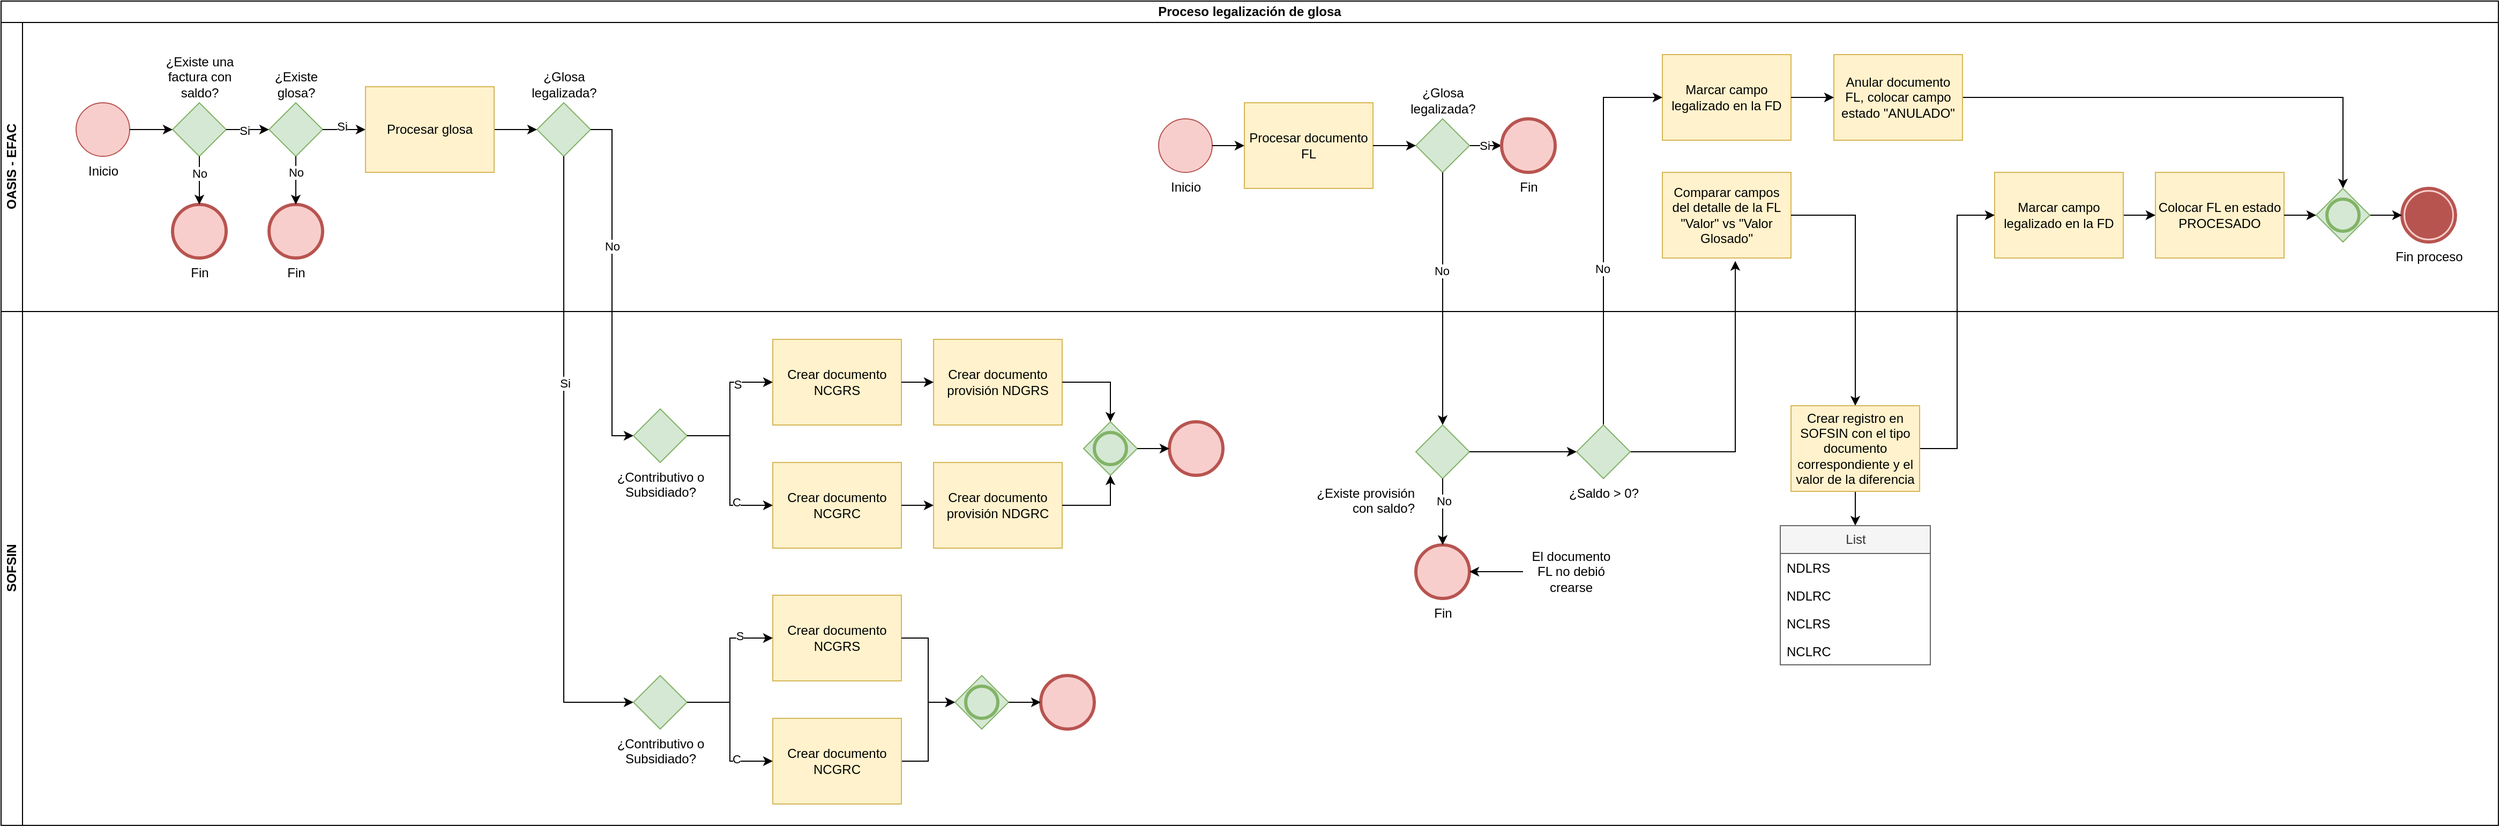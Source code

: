 <mxfile version="26.0.10">
  <diagram name="Página-1" id="QjnRR7jEjkSnEzNFnNj9">
    <mxGraphModel dx="4200" dy="564" grid="1" gridSize="10" guides="1" tooltips="1" connect="1" arrows="1" fold="1" page="1" pageScale="1" pageWidth="2910" pageHeight="1030" math="0" shadow="0">
      <root>
        <mxCell id="0" />
        <mxCell id="1" parent="0" />
        <mxCell id="Rm7F8vrEzkFGW5DVcHOp-1" value="Proceso legalización de glosa" style="swimlane;html=1;childLayout=stackLayout;resizeParent=1;resizeParentMax=0;horizontal=1;startSize=20;horizontalStack=0;whiteSpace=wrap;" vertex="1" parent="1">
          <mxGeometry x="-440" y="20" width="2330" height="770" as="geometry" />
        </mxCell>
        <mxCell id="Rm7F8vrEzkFGW5DVcHOp-3" value="OASIS - EFAC" style="swimlane;html=1;startSize=20;horizontal=0;" vertex="1" parent="Rm7F8vrEzkFGW5DVcHOp-1">
          <mxGeometry y="20" width="2330" height="270" as="geometry" />
        </mxCell>
        <mxCell id="Rm7F8vrEzkFGW5DVcHOp-33" value="¿Existe una &lt;br&gt;factura con&lt;br&gt;saldo?" style="points=[[0.25,0.25,0],[0.5,0,0],[0.75,0.25,0],[1,0.5,0],[0.75,0.75,0],[0.5,1,0],[0.25,0.75,0],[0,0.5,0]];shape=mxgraph.bpmn.gateway2;html=1;verticalLabelPosition=top;labelBackgroundColor=#ffffff;verticalAlign=bottom;align=center;perimeter=rhombusPerimeter;outlineConnect=0;outline=none;symbol=none;labelPosition=center;fillColor=#d5e8d4;strokeColor=#82b366;" vertex="1" parent="Rm7F8vrEzkFGW5DVcHOp-3">
          <mxGeometry x="160" y="75" width="50" height="50" as="geometry" />
        </mxCell>
        <mxCell id="Rm7F8vrEzkFGW5DVcHOp-35" value="Fin" style="points=[[0.145,0.145,0],[0.5,0,0],[0.855,0.145,0],[1,0.5,0],[0.855,0.855,0],[0.5,1,0],[0.145,0.855,0],[0,0.5,0]];shape=mxgraph.bpmn.event;html=1;verticalLabelPosition=bottom;labelBackgroundColor=#ffffff;verticalAlign=top;align=center;perimeter=ellipsePerimeter;outlineConnect=0;aspect=fixed;outline=end;symbol=terminate2;fillColor=#f8cecc;strokeColor=#b85450;" vertex="1" parent="Rm7F8vrEzkFGW5DVcHOp-3">
          <mxGeometry x="160" y="170" width="50" height="50" as="geometry" />
        </mxCell>
        <mxCell id="Rm7F8vrEzkFGW5DVcHOp-34" style="edgeStyle=orthogonalEdgeStyle;rounded=0;orthogonalLoop=1;jettySize=auto;html=1;" edge="1" parent="Rm7F8vrEzkFGW5DVcHOp-3" source="Rm7F8vrEzkFGW5DVcHOp-33" target="Rm7F8vrEzkFGW5DVcHOp-35">
          <mxGeometry relative="1" as="geometry">
            <mxPoint x="185" y="180" as="targetPoint" />
          </mxGeometry>
        </mxCell>
        <mxCell id="Rm7F8vrEzkFGW5DVcHOp-36" value="No" style="edgeLabel;html=1;align=center;verticalAlign=middle;resizable=0;points=[];" vertex="1" connectable="0" parent="Rm7F8vrEzkFGW5DVcHOp-34">
          <mxGeometry x="0.256" y="-1" relative="1" as="geometry">
            <mxPoint x="1" y="-13" as="offset" />
          </mxGeometry>
        </mxCell>
        <mxCell id="Rm7F8vrEzkFGW5DVcHOp-39" value="¿Existe &lt;br&gt;glosa?" style="points=[[0.25,0.25,0],[0.5,0,0],[0.75,0.25,0],[1,0.5,0],[0.75,0.75,0],[0.5,1,0],[0.25,0.75,0],[0,0.5,0]];shape=mxgraph.bpmn.gateway2;html=1;verticalLabelPosition=top;labelBackgroundColor=#ffffff;verticalAlign=bottom;align=center;perimeter=rhombusPerimeter;outlineConnect=0;outline=none;symbol=none;labelPosition=center;fillColor=#d5e8d4;strokeColor=#82b366;" vertex="1" parent="Rm7F8vrEzkFGW5DVcHOp-3">
          <mxGeometry x="250" y="75" width="50" height="50" as="geometry" />
        </mxCell>
        <mxCell id="Rm7F8vrEzkFGW5DVcHOp-38" style="edgeStyle=orthogonalEdgeStyle;rounded=0;orthogonalLoop=1;jettySize=auto;html=1;" edge="1" parent="Rm7F8vrEzkFGW5DVcHOp-3" source="Rm7F8vrEzkFGW5DVcHOp-33" target="Rm7F8vrEzkFGW5DVcHOp-39">
          <mxGeometry relative="1" as="geometry">
            <mxPoint x="260" y="100" as="targetPoint" />
          </mxGeometry>
        </mxCell>
        <mxCell id="Rm7F8vrEzkFGW5DVcHOp-50" value="Si" style="edgeLabel;html=1;align=center;verticalAlign=middle;resizable=0;points=[];" vertex="1" connectable="0" parent="Rm7F8vrEzkFGW5DVcHOp-38">
          <mxGeometry x="-0.15" y="-1" relative="1" as="geometry">
            <mxPoint as="offset" />
          </mxGeometry>
        </mxCell>
        <mxCell id="Rm7F8vrEzkFGW5DVcHOp-41" value="Fin" style="points=[[0.145,0.145,0],[0.5,0,0],[0.855,0.145,0],[1,0.5,0],[0.855,0.855,0],[0.5,1,0],[0.145,0.855,0],[0,0.5,0]];shape=mxgraph.bpmn.event;html=1;verticalLabelPosition=bottom;labelBackgroundColor=#ffffff;verticalAlign=top;align=center;perimeter=ellipsePerimeter;outlineConnect=0;aspect=fixed;outline=end;symbol=terminate2;fillColor=#f8cecc;strokeColor=#b85450;" vertex="1" parent="Rm7F8vrEzkFGW5DVcHOp-3">
          <mxGeometry x="250" y="170" width="50" height="50" as="geometry" />
        </mxCell>
        <mxCell id="Rm7F8vrEzkFGW5DVcHOp-40" style="edgeStyle=orthogonalEdgeStyle;rounded=0;orthogonalLoop=1;jettySize=auto;html=1;" edge="1" parent="Rm7F8vrEzkFGW5DVcHOp-3" source="Rm7F8vrEzkFGW5DVcHOp-39" target="Rm7F8vrEzkFGW5DVcHOp-41">
          <mxGeometry relative="1" as="geometry">
            <mxPoint x="275" y="190" as="targetPoint" />
          </mxGeometry>
        </mxCell>
        <mxCell id="Rm7F8vrEzkFGW5DVcHOp-43" value="No" style="edgeLabel;html=1;align=center;verticalAlign=middle;resizable=0;points=[];" vertex="1" connectable="0" parent="Rm7F8vrEzkFGW5DVcHOp-40">
          <mxGeometry x="-0.33" relative="1" as="geometry">
            <mxPoint as="offset" />
          </mxGeometry>
        </mxCell>
        <mxCell id="Rm7F8vrEzkFGW5DVcHOp-45" value="¿Glosa &lt;br&gt;legalizada?" style="points=[[0.25,0.25,0],[0.5,0,0],[0.75,0.25,0],[1,0.5,0],[0.75,0.75,0],[0.5,1,0],[0.25,0.75,0],[0,0.5,0]];shape=mxgraph.bpmn.gateway2;html=1;verticalLabelPosition=top;labelBackgroundColor=#ffffff;verticalAlign=bottom;align=center;perimeter=rhombusPerimeter;outlineConnect=0;outline=none;symbol=none;labelPosition=center;fillColor=#d5e8d4;strokeColor=#82b366;" vertex="1" parent="Rm7F8vrEzkFGW5DVcHOp-3">
          <mxGeometry x="500" y="75" width="50" height="50" as="geometry" />
        </mxCell>
        <mxCell id="Rm7F8vrEzkFGW5DVcHOp-44" style="edgeStyle=orthogonalEdgeStyle;rounded=0;orthogonalLoop=1;jettySize=auto;html=1;entryX=0;entryY=0.5;entryDx=0;entryDy=0;entryPerimeter=0;" edge="1" parent="Rm7F8vrEzkFGW5DVcHOp-3" source="Rm7F8vrEzkFGW5DVcHOp-39" target="Rm7F8vrEzkFGW5DVcHOp-55">
          <mxGeometry relative="1" as="geometry">
            <mxPoint x="360" y="100" as="targetPoint" />
          </mxGeometry>
        </mxCell>
        <mxCell id="Rm7F8vrEzkFGW5DVcHOp-51" value="Si" style="edgeLabel;html=1;align=center;verticalAlign=middle;resizable=0;points=[];" vertex="1" connectable="0" parent="Rm7F8vrEzkFGW5DVcHOp-44">
          <mxGeometry x="-0.1" y="3" relative="1" as="geometry">
            <mxPoint as="offset" />
          </mxGeometry>
        </mxCell>
        <mxCell id="Rm7F8vrEzkFGW5DVcHOp-56" style="edgeStyle=orthogonalEdgeStyle;rounded=0;orthogonalLoop=1;jettySize=auto;html=1;" edge="1" parent="Rm7F8vrEzkFGW5DVcHOp-3" source="Rm7F8vrEzkFGW5DVcHOp-55" target="Rm7F8vrEzkFGW5DVcHOp-45">
          <mxGeometry relative="1" as="geometry" />
        </mxCell>
        <mxCell id="Rm7F8vrEzkFGW5DVcHOp-55" value="Procesar glosa" style="points=[[0.25,0,0],[0.5,0,0],[0.75,0,0],[1,0.25,0],[1,0.5,0],[1,0.75,0],[0.75,1,0],[0.5,1,0],[0.25,1,0],[0,0.75,0],[0,0.5,0],[0,0.25,0]];shape=mxgraph.bpmn.task2;whiteSpace=wrap;rectStyle=rounded;size=10;html=1;container=1;expand=0;collapsible=0;taskMarker=script;fillColor=#fff2cc;strokeColor=#d6b656;" vertex="1" parent="Rm7F8vrEzkFGW5DVcHOp-3">
          <mxGeometry x="340" y="60" width="120" height="80" as="geometry" />
        </mxCell>
        <mxCell id="Rm7F8vrEzkFGW5DVcHOp-68" value="Marcar campo legalizado en la FD" style="points=[[0.25,0,0],[0.5,0,0],[0.75,0,0],[1,0.25,0],[1,0.5,0],[1,0.75,0],[0.75,1,0],[0.5,1,0],[0.25,1,0],[0,0.75,0],[0,0.5,0],[0,0.25,0]];shape=mxgraph.bpmn.task2;whiteSpace=wrap;rectStyle=rounded;size=10;html=1;container=1;expand=0;collapsible=0;taskMarker=script;fillColor=#fff2cc;strokeColor=#d6b656;" vertex="1" parent="Rm7F8vrEzkFGW5DVcHOp-3">
          <mxGeometry x="1550" y="30" width="120" height="80" as="geometry" />
        </mxCell>
        <mxCell id="Rm7F8vrEzkFGW5DVcHOp-131" style="edgeStyle=orthogonalEdgeStyle;rounded=0;orthogonalLoop=1;jettySize=auto;html=1;" edge="1" parent="Rm7F8vrEzkFGW5DVcHOp-3" source="Rm7F8vrEzkFGW5DVcHOp-70" target="Rm7F8vrEzkFGW5DVcHOp-129">
          <mxGeometry relative="1" as="geometry" />
        </mxCell>
        <mxCell id="Rm7F8vrEzkFGW5DVcHOp-70" value="Anular documento FL, colocar campo estado &quot;ANULADO&quot;" style="points=[[0.25,0,0],[0.5,0,0],[0.75,0,0],[1,0.25,0],[1,0.5,0],[1,0.75,0],[0.75,1,0],[0.5,1,0],[0.25,1,0],[0,0.75,0],[0,0.5,0],[0,0.25,0]];shape=mxgraph.bpmn.task2;whiteSpace=wrap;rectStyle=rounded;size=10;html=1;container=1;expand=0;collapsible=0;taskMarker=script;fillColor=#fff2cc;strokeColor=#d6b656;" vertex="1" parent="Rm7F8vrEzkFGW5DVcHOp-3">
          <mxGeometry x="1710" y="30" width="120" height="80" as="geometry" />
        </mxCell>
        <mxCell id="Rm7F8vrEzkFGW5DVcHOp-69" style="edgeStyle=orthogonalEdgeStyle;rounded=0;orthogonalLoop=1;jettySize=auto;html=1;" edge="1" parent="Rm7F8vrEzkFGW5DVcHOp-3" source="Rm7F8vrEzkFGW5DVcHOp-68" target="Rm7F8vrEzkFGW5DVcHOp-70">
          <mxGeometry relative="1" as="geometry">
            <mxPoint x="1990" y="60" as="targetPoint" />
          </mxGeometry>
        </mxCell>
        <mxCell id="Rm7F8vrEzkFGW5DVcHOp-72" value="Comparar campos del detalle de la FL &quot;Valor&quot; vs &quot;Valor Glosado&quot;" style="points=[[0.25,0,0],[0.5,0,0],[0.75,0,0],[1,0.25,0],[1,0.5,0],[1,0.75,0],[0.75,1,0],[0.5,1,0],[0.25,1,0],[0,0.75,0],[0,0.5,0],[0,0.25,0]];shape=mxgraph.bpmn.task2;whiteSpace=wrap;rectStyle=rounded;size=10;html=1;container=1;expand=0;collapsible=0;taskMarker=script;fillColor=#fff2cc;strokeColor=#d6b656;" vertex="1" parent="Rm7F8vrEzkFGW5DVcHOp-3">
          <mxGeometry x="1550" y="140" width="120" height="80" as="geometry" />
        </mxCell>
        <mxCell id="Rm7F8vrEzkFGW5DVcHOp-113" value="Colocar FL en estado PROCESADO" style="points=[[0.25,0,0],[0.5,0,0],[0.75,0,0],[1,0.25,0],[1,0.5,0],[1,0.75,0],[0.75,1,0],[0.5,1,0],[0.25,1,0],[0,0.75,0],[0,0.5,0],[0,0.25,0]];shape=mxgraph.bpmn.task2;whiteSpace=wrap;rectStyle=rounded;size=10;html=1;container=1;expand=0;collapsible=0;taskMarker=script;fillColor=#fff2cc;strokeColor=#d6b656;" vertex="1" parent="Rm7F8vrEzkFGW5DVcHOp-3">
          <mxGeometry x="2010" y="140" width="120" height="80" as="geometry" />
        </mxCell>
        <mxCell id="Rm7F8vrEzkFGW5DVcHOp-125" style="edgeStyle=orthogonalEdgeStyle;rounded=0;orthogonalLoop=1;jettySize=auto;html=1;" edge="1" parent="Rm7F8vrEzkFGW5DVcHOp-3" source="Rm7F8vrEzkFGW5DVcHOp-132" target="Rm7F8vrEzkFGW5DVcHOp-113">
          <mxGeometry relative="1" as="geometry" />
        </mxCell>
        <mxCell id="Rm7F8vrEzkFGW5DVcHOp-128" value="Fin proceso" style="points=[[0.145,0.145,0],[0.5,0,0],[0.855,0.145,0],[1,0.5,0],[0.855,0.855,0],[0.5,1,0],[0.145,0.855,0],[0,0.5,0]];shape=mxgraph.bpmn.event;html=1;verticalLabelPosition=bottom;labelBackgroundColor=#ffffff;verticalAlign=top;align=center;perimeter=ellipsePerimeter;outlineConnect=0;aspect=fixed;outline=end;symbol=terminate;fillColor=#f8cecc;strokeColor=#b85450;" vertex="1" parent="Rm7F8vrEzkFGW5DVcHOp-3">
          <mxGeometry x="2240" y="155" width="50" height="50" as="geometry" />
        </mxCell>
        <mxCell id="Rm7F8vrEzkFGW5DVcHOp-127" style="edgeStyle=orthogonalEdgeStyle;rounded=0;orthogonalLoop=1;jettySize=auto;html=1;" edge="1" parent="Rm7F8vrEzkFGW5DVcHOp-3" source="Rm7F8vrEzkFGW5DVcHOp-129" target="Rm7F8vrEzkFGW5DVcHOp-128">
          <mxGeometry relative="1" as="geometry">
            <mxPoint x="2510" y="180" as="targetPoint" />
          </mxGeometry>
        </mxCell>
        <mxCell id="Rm7F8vrEzkFGW5DVcHOp-129" value="" style="points=[[0.25,0.25,0],[0.5,0,0],[0.75,0.25,0],[1,0.5,0],[0.75,0.75,0],[0.5,1,0],[0.25,0.75,0],[0,0.5,0]];shape=mxgraph.bpmn.gateway2;html=1;verticalLabelPosition=bottom;labelBackgroundColor=#ffffff;verticalAlign=top;align=center;perimeter=rhombusPerimeter;outlineConnect=0;outline=end;symbol=general;fillColor=#d5e8d4;strokeColor=#82b366;" vertex="1" parent="Rm7F8vrEzkFGW5DVcHOp-3">
          <mxGeometry x="2160" y="155" width="50" height="50" as="geometry" />
        </mxCell>
        <mxCell id="Rm7F8vrEzkFGW5DVcHOp-130" value="" style="edgeStyle=orthogonalEdgeStyle;rounded=0;orthogonalLoop=1;jettySize=auto;html=1;" edge="1" parent="Rm7F8vrEzkFGW5DVcHOp-3" source="Rm7F8vrEzkFGW5DVcHOp-113" target="Rm7F8vrEzkFGW5DVcHOp-129">
          <mxGeometry relative="1" as="geometry">
            <mxPoint x="2560" y="370" as="targetPoint" />
            <mxPoint x="2470" y="370" as="sourcePoint" />
          </mxGeometry>
        </mxCell>
        <mxCell id="Rm7F8vrEzkFGW5DVcHOp-132" value="Marcar campo legalizado en la FD" style="points=[[0.25,0,0],[0.5,0,0],[0.75,0,0],[1,0.25,0],[1,0.5,0],[1,0.75,0],[0.75,1,0],[0.5,1,0],[0.25,1,0],[0,0.75,0],[0,0.5,0],[0,0.25,0]];shape=mxgraph.bpmn.task2;whiteSpace=wrap;rectStyle=rounded;size=10;html=1;container=1;expand=0;collapsible=0;taskMarker=script;fillColor=#fff2cc;strokeColor=#d6b656;" vertex="1" parent="Rm7F8vrEzkFGW5DVcHOp-3">
          <mxGeometry x="1860" y="140" width="120" height="80" as="geometry" />
        </mxCell>
        <mxCell id="Rm7F8vrEzkFGW5DVcHOp-135" value="Inicio" style="points=[[0.145,0.145,0],[0.5,0,0],[0.855,0.145,0],[1,0.5,0],[0.855,0.855,0],[0.5,1,0],[0.145,0.855,0],[0,0.5,0]];shape=mxgraph.bpmn.event;html=1;verticalLabelPosition=bottom;labelBackgroundColor=#ffffff;verticalAlign=top;align=center;perimeter=ellipsePerimeter;outlineConnect=0;aspect=fixed;outline=standard;symbol=general;fillColor=#f8cecc;strokeColor=#b85450;" vertex="1" parent="Rm7F8vrEzkFGW5DVcHOp-3">
          <mxGeometry x="1080" y="90" width="50" height="50" as="geometry" />
        </mxCell>
        <mxCell id="Rm7F8vrEzkFGW5DVcHOp-136" value="Procesar documento FL" style="points=[[0.25,0,0],[0.5,0,0],[0.75,0,0],[1,0.25,0],[1,0.5,0],[1,0.75,0],[0.75,1,0],[0.5,1,0],[0.25,1,0],[0,0.75,0],[0,0.5,0],[0,0.25,0]];shape=mxgraph.bpmn.task2;whiteSpace=wrap;rectStyle=rounded;size=10;html=1;container=1;expand=0;collapsible=0;taskMarker=abstract;fillColor=#fff2cc;strokeColor=#d6b656;" vertex="1" parent="Rm7F8vrEzkFGW5DVcHOp-3">
          <mxGeometry x="1160" y="75" width="120" height="80" as="geometry" />
        </mxCell>
        <mxCell id="Rm7F8vrEzkFGW5DVcHOp-137" style="edgeStyle=orthogonalEdgeStyle;rounded=0;orthogonalLoop=1;jettySize=auto;html=1;entryX=0;entryY=0.5;entryDx=0;entryDy=0;entryPerimeter=0;" edge="1" parent="Rm7F8vrEzkFGW5DVcHOp-3" source="Rm7F8vrEzkFGW5DVcHOp-135" target="Rm7F8vrEzkFGW5DVcHOp-136">
          <mxGeometry relative="1" as="geometry" />
        </mxCell>
        <mxCell id="Rm7F8vrEzkFGW5DVcHOp-152" style="edgeStyle=orthogonalEdgeStyle;rounded=0;orthogonalLoop=1;jettySize=auto;html=1;entryX=0;entryY=0.5;entryDx=0;entryDy=0;entryPerimeter=0;" edge="1" parent="Rm7F8vrEzkFGW5DVcHOp-3" source="Rm7F8vrEzkFGW5DVcHOp-147" target="Rm7F8vrEzkFGW5DVcHOp-153">
          <mxGeometry relative="1" as="geometry">
            <mxPoint x="1420" y="115" as="targetPoint" />
          </mxGeometry>
        </mxCell>
        <mxCell id="Rm7F8vrEzkFGW5DVcHOp-154" value="Si" style="edgeLabel;html=1;align=center;verticalAlign=middle;resizable=0;points=[];" vertex="1" connectable="0" parent="Rm7F8vrEzkFGW5DVcHOp-152">
          <mxGeometry x="0.342" relative="1" as="geometry">
            <mxPoint as="offset" />
          </mxGeometry>
        </mxCell>
        <mxCell id="Rm7F8vrEzkFGW5DVcHOp-147" value="¿Glosa &lt;br&gt;legalizada?" style="points=[[0.25,0.25,0],[0.5,0,0],[0.75,0.25,0],[1,0.5,0],[0.75,0.75,0],[0.5,1,0],[0.25,0.75,0],[0,0.5,0]];shape=mxgraph.bpmn.gateway2;html=1;verticalLabelPosition=top;labelBackgroundColor=#ffffff;verticalAlign=bottom;align=center;perimeter=rhombusPerimeter;outlineConnect=0;outline=none;symbol=none;labelPosition=center;fillColor=#d5e8d4;strokeColor=#82b366;" vertex="1" parent="Rm7F8vrEzkFGW5DVcHOp-3">
          <mxGeometry x="1320" y="90" width="50" height="50" as="geometry" />
        </mxCell>
        <mxCell id="Rm7F8vrEzkFGW5DVcHOp-149" style="edgeStyle=orthogonalEdgeStyle;rounded=0;orthogonalLoop=1;jettySize=auto;html=1;entryX=0;entryY=0.5;entryDx=0;entryDy=0;entryPerimeter=0;" edge="1" parent="Rm7F8vrEzkFGW5DVcHOp-3" source="Rm7F8vrEzkFGW5DVcHOp-136" target="Rm7F8vrEzkFGW5DVcHOp-147">
          <mxGeometry relative="1" as="geometry" />
        </mxCell>
        <mxCell id="Rm7F8vrEzkFGW5DVcHOp-153" value="Fin" style="points=[[0.145,0.145,0],[0.5,0,0],[0.855,0.145,0],[1,0.5,0],[0.855,0.855,0],[0.5,1,0],[0.145,0.855,0],[0,0.5,0]];shape=mxgraph.bpmn.event;html=1;verticalLabelPosition=bottom;labelBackgroundColor=#ffffff;verticalAlign=top;align=center;perimeter=ellipsePerimeter;outlineConnect=0;aspect=fixed;outline=end;symbol=terminate2;fillColor=#f8cecc;strokeColor=#b85450;" vertex="1" parent="Rm7F8vrEzkFGW5DVcHOp-3">
          <mxGeometry x="1400" y="90" width="50" height="50" as="geometry" />
        </mxCell>
        <mxCell id="Rm7F8vrEzkFGW5DVcHOp-5" value="Inicio" style="points=[[0.145,0.145,0],[0.5,0,0],[0.855,0.145,0],[1,0.5,0],[0.855,0.855,0],[0.5,1,0],[0.145,0.855,0],[0,0.5,0]];shape=mxgraph.bpmn.event;html=1;verticalLabelPosition=bottom;labelBackgroundColor=#ffffff;verticalAlign=top;align=center;perimeter=ellipsePerimeter;outlineConnect=0;aspect=fixed;outline=standard;symbol=general;fillColor=#f8cecc;strokeColor=#b85450;" vertex="1" parent="Rm7F8vrEzkFGW5DVcHOp-3">
          <mxGeometry x="70" y="75" width="50" height="50" as="geometry" />
        </mxCell>
        <mxCell id="Rm7F8vrEzkFGW5DVcHOp-157" style="edgeStyle=orthogonalEdgeStyle;rounded=0;orthogonalLoop=1;jettySize=auto;html=1;entryX=0;entryY=0.5;entryDx=0;entryDy=0;entryPerimeter=0;" edge="1" parent="Rm7F8vrEzkFGW5DVcHOp-3" source="Rm7F8vrEzkFGW5DVcHOp-5" target="Rm7F8vrEzkFGW5DVcHOp-33">
          <mxGeometry relative="1" as="geometry" />
        </mxCell>
        <mxCell id="Rm7F8vrEzkFGW5DVcHOp-57" style="edgeStyle=orthogonalEdgeStyle;rounded=0;orthogonalLoop=1;jettySize=auto;html=1;entryX=0;entryY=0.5;entryDx=0;entryDy=0;entryPerimeter=0;" edge="1" parent="Rm7F8vrEzkFGW5DVcHOp-1" source="Rm7F8vrEzkFGW5DVcHOp-45" target="Rm7F8vrEzkFGW5DVcHOp-91">
          <mxGeometry relative="1" as="geometry">
            <mxPoint x="1140" y="270" as="targetPoint" />
          </mxGeometry>
        </mxCell>
        <mxCell id="Rm7F8vrEzkFGW5DVcHOp-74" value="No" style="edgeLabel;html=1;align=center;verticalAlign=middle;resizable=0;points=[];" vertex="1" connectable="0" parent="Rm7F8vrEzkFGW5DVcHOp-57">
          <mxGeometry x="-0.212" relative="1" as="geometry">
            <mxPoint as="offset" />
          </mxGeometry>
        </mxCell>
        <mxCell id="Rm7F8vrEzkFGW5DVcHOp-66" style="edgeStyle=orthogonalEdgeStyle;rounded=0;orthogonalLoop=1;jettySize=auto;html=1;entryX=0;entryY=0.5;entryDx=0;entryDy=0;entryPerimeter=0;exitX=0.5;exitY=0;exitDx=0;exitDy=0;exitPerimeter=0;" edge="1" parent="Rm7F8vrEzkFGW5DVcHOp-1" source="Rm7F8vrEzkFGW5DVcHOp-156" target="Rm7F8vrEzkFGW5DVcHOp-68">
          <mxGeometry relative="1" as="geometry">
            <mxPoint x="1400" y="700" as="targetPoint" />
            <mxPoint x="2160" y="240" as="sourcePoint" />
            <Array as="points">
              <mxPoint x="1495" y="90" />
            </Array>
          </mxGeometry>
        </mxCell>
        <mxCell id="Rm7F8vrEzkFGW5DVcHOp-67" value="No" style="edgeLabel;html=1;align=center;verticalAlign=middle;resizable=0;points=[];" vertex="1" connectable="0" parent="Rm7F8vrEzkFGW5DVcHOp-66">
          <mxGeometry x="-0.189" y="1" relative="1" as="geometry">
            <mxPoint as="offset" />
          </mxGeometry>
        </mxCell>
        <mxCell id="Rm7F8vrEzkFGW5DVcHOp-78" style="edgeStyle=orthogonalEdgeStyle;rounded=0;orthogonalLoop=1;jettySize=auto;html=1;entryX=0;entryY=0.5;entryDx=0;entryDy=0;entryPerimeter=0;exitX=0.5;exitY=1;exitDx=0;exitDy=0;exitPerimeter=0;" edge="1" parent="Rm7F8vrEzkFGW5DVcHOp-1" source="Rm7F8vrEzkFGW5DVcHOp-45" target="Rm7F8vrEzkFGW5DVcHOp-77">
          <mxGeometry relative="1" as="geometry" />
        </mxCell>
        <mxCell id="Rm7F8vrEzkFGW5DVcHOp-79" value="Si" style="edgeLabel;html=1;align=center;verticalAlign=middle;resizable=0;points=[];" vertex="1" connectable="0" parent="Rm7F8vrEzkFGW5DVcHOp-78">
          <mxGeometry x="-0.263" y="1" relative="1" as="geometry">
            <mxPoint as="offset" />
          </mxGeometry>
        </mxCell>
        <mxCell id="Rm7F8vrEzkFGW5DVcHOp-126" style="edgeStyle=orthogonalEdgeStyle;rounded=0;orthogonalLoop=1;jettySize=auto;html=1;entryX=0;entryY=0.5;entryDx=0;entryDy=0;entryPerimeter=0;" edge="1" parent="Rm7F8vrEzkFGW5DVcHOp-1" source="Rm7F8vrEzkFGW5DVcHOp-116" target="Rm7F8vrEzkFGW5DVcHOp-132">
          <mxGeometry relative="1" as="geometry">
            <mxPoint x="2465" y="375" as="targetPoint" />
          </mxGeometry>
        </mxCell>
        <mxCell id="Rm7F8vrEzkFGW5DVcHOp-150" style="edgeStyle=orthogonalEdgeStyle;rounded=0;orthogonalLoop=1;jettySize=auto;html=1;" edge="1" parent="Rm7F8vrEzkFGW5DVcHOp-1" source="Rm7F8vrEzkFGW5DVcHOp-147" target="Rm7F8vrEzkFGW5DVcHOp-141">
          <mxGeometry relative="1" as="geometry">
            <mxPoint x="1785" y="735" as="targetPoint" />
          </mxGeometry>
        </mxCell>
        <mxCell id="Rm7F8vrEzkFGW5DVcHOp-151" value="No" style="edgeLabel;html=1;align=center;verticalAlign=middle;resizable=0;points=[];" vertex="1" connectable="0" parent="Rm7F8vrEzkFGW5DVcHOp-150">
          <mxGeometry x="-0.22" y="-1" relative="1" as="geometry">
            <mxPoint as="offset" />
          </mxGeometry>
        </mxCell>
        <mxCell id="Rm7F8vrEzkFGW5DVcHOp-110" style="edgeStyle=orthogonalEdgeStyle;rounded=0;orthogonalLoop=1;jettySize=auto;html=1;entryX=0.5;entryY=0;entryDx=0;entryDy=0;entryPerimeter=0;exitX=1;exitY=0.5;exitDx=0;exitDy=0;exitPerimeter=0;" edge="1" parent="Rm7F8vrEzkFGW5DVcHOp-1" source="Rm7F8vrEzkFGW5DVcHOp-72" target="Rm7F8vrEzkFGW5DVcHOp-116">
          <mxGeometry relative="1" as="geometry">
            <mxPoint x="2240" y="350" as="targetPoint" />
          </mxGeometry>
        </mxCell>
        <mxCell id="Rm7F8vrEzkFGW5DVcHOp-158" style="edgeStyle=orthogonalEdgeStyle;rounded=0;orthogonalLoop=1;jettySize=auto;html=1;entryX=0.567;entryY=1.035;entryDx=0;entryDy=0;entryPerimeter=0;" edge="1" parent="Rm7F8vrEzkFGW5DVcHOp-1" source="Rm7F8vrEzkFGW5DVcHOp-156" target="Rm7F8vrEzkFGW5DVcHOp-72">
          <mxGeometry relative="1" as="geometry" />
        </mxCell>
        <mxCell id="Rm7F8vrEzkFGW5DVcHOp-21" value="SOFSIN" style="swimlane;html=1;startSize=20;horizontal=0;" vertex="1" parent="Rm7F8vrEzkFGW5DVcHOp-1">
          <mxGeometry y="290" width="2330" height="480" as="geometry" />
        </mxCell>
        <mxCell id="Rm7F8vrEzkFGW5DVcHOp-77" value="¿Contributivo o&lt;br&gt;Subsidiado?" style="points=[[0.25,0.25,0],[0.5,0,0],[0.75,0.25,0],[1,0.5,0],[0.75,0.75,0],[0.5,1,0],[0.25,0.75,0],[0,0.5,0]];shape=mxgraph.bpmn.gateway2;html=1;verticalLabelPosition=bottom;labelBackgroundColor=#ffffff;verticalAlign=top;align=center;perimeter=rhombusPerimeter;outlineConnect=0;outline=none;symbol=none;fillColor=#d5e8d4;strokeColor=#82b366;" vertex="1" parent="Rm7F8vrEzkFGW5DVcHOp-21">
          <mxGeometry x="590" y="340" width="50" height="50" as="geometry" />
        </mxCell>
        <mxCell id="Rm7F8vrEzkFGW5DVcHOp-81" value="Crear documento NCGRS" style="points=[[0.25,0,0],[0.5,0,0],[0.75,0,0],[1,0.25,0],[1,0.5,0],[1,0.75,0],[0.75,1,0],[0.5,1,0],[0.25,1,0],[0,0.75,0],[0,0.5,0],[0,0.25,0]];shape=mxgraph.bpmn.task2;whiteSpace=wrap;rectStyle=rounded;size=10;html=1;container=1;expand=0;collapsible=0;taskMarker=script;fillColor=#fff2cc;strokeColor=#d6b656;" vertex="1" parent="Rm7F8vrEzkFGW5DVcHOp-21">
          <mxGeometry x="720" y="265" width="120" height="80" as="geometry" />
        </mxCell>
        <mxCell id="Rm7F8vrEzkFGW5DVcHOp-80" style="edgeStyle=orthogonalEdgeStyle;rounded=0;orthogonalLoop=1;jettySize=auto;html=1;" edge="1" parent="Rm7F8vrEzkFGW5DVcHOp-21" source="Rm7F8vrEzkFGW5DVcHOp-77" target="Rm7F8vrEzkFGW5DVcHOp-81">
          <mxGeometry relative="1" as="geometry">
            <mxPoint x="690" y="225" as="targetPoint" />
          </mxGeometry>
        </mxCell>
        <mxCell id="Rm7F8vrEzkFGW5DVcHOp-96" value="S" style="edgeLabel;html=1;align=center;verticalAlign=middle;resizable=0;points=[];" vertex="1" connectable="0" parent="Rm7F8vrEzkFGW5DVcHOp-80">
          <mxGeometry x="0.551" y="2" relative="1" as="geometry">
            <mxPoint as="offset" />
          </mxGeometry>
        </mxCell>
        <mxCell id="Rm7F8vrEzkFGW5DVcHOp-86" style="edgeStyle=orthogonalEdgeStyle;rounded=0;orthogonalLoop=1;jettySize=auto;html=1;" edge="1" parent="Rm7F8vrEzkFGW5DVcHOp-21" source="Rm7F8vrEzkFGW5DVcHOp-83" target="Rm7F8vrEzkFGW5DVcHOp-85">
          <mxGeometry relative="1" as="geometry" />
        </mxCell>
        <mxCell id="Rm7F8vrEzkFGW5DVcHOp-83" value="Crear documento NCGRC" style="points=[[0.25,0,0],[0.5,0,0],[0.75,0,0],[1,0.25,0],[1,0.5,0],[1,0.75,0],[0.75,1,0],[0.5,1,0],[0.25,1,0],[0,0.75,0],[0,0.5,0],[0,0.25,0]];shape=mxgraph.bpmn.task2;whiteSpace=wrap;rectStyle=rounded;size=10;html=1;container=1;expand=0;collapsible=0;taskMarker=script;fillColor=#fff2cc;strokeColor=#d6b656;" vertex="1" parent="Rm7F8vrEzkFGW5DVcHOp-21">
          <mxGeometry x="720" y="380" width="120" height="80" as="geometry" />
        </mxCell>
        <mxCell id="Rm7F8vrEzkFGW5DVcHOp-82" style="edgeStyle=orthogonalEdgeStyle;rounded=0;orthogonalLoop=1;jettySize=auto;html=1;" edge="1" parent="Rm7F8vrEzkFGW5DVcHOp-21" source="Rm7F8vrEzkFGW5DVcHOp-77" target="Rm7F8vrEzkFGW5DVcHOp-83">
          <mxGeometry relative="1" as="geometry">
            <mxPoint x="730" y="345" as="targetPoint" />
          </mxGeometry>
        </mxCell>
        <mxCell id="Rm7F8vrEzkFGW5DVcHOp-97" value="C" style="edgeLabel;html=1;align=center;verticalAlign=middle;resizable=0;points=[];" vertex="1" connectable="0" parent="Rm7F8vrEzkFGW5DVcHOp-82">
          <mxGeometry x="0.49" y="2" relative="1" as="geometry">
            <mxPoint as="offset" />
          </mxGeometry>
        </mxCell>
        <mxCell id="Rm7F8vrEzkFGW5DVcHOp-85" value="" style="points=[[0.25,0.25,0],[0.5,0,0],[0.75,0.25,0],[1,0.5,0],[0.75,0.75,0],[0.5,1,0],[0.25,0.75,0],[0,0.5,0]];shape=mxgraph.bpmn.gateway2;html=1;verticalLabelPosition=bottom;labelBackgroundColor=#ffffff;verticalAlign=top;align=center;perimeter=rhombusPerimeter;outlineConnect=0;outline=end;symbol=general;fillColor=#d5e8d4;strokeColor=#82b366;" vertex="1" parent="Rm7F8vrEzkFGW5DVcHOp-21">
          <mxGeometry x="890" y="340" width="50" height="50" as="geometry" />
        </mxCell>
        <mxCell id="Rm7F8vrEzkFGW5DVcHOp-84" style="edgeStyle=orthogonalEdgeStyle;rounded=0;orthogonalLoop=1;jettySize=auto;html=1;" edge="1" parent="Rm7F8vrEzkFGW5DVcHOp-21" source="Rm7F8vrEzkFGW5DVcHOp-81" target="Rm7F8vrEzkFGW5DVcHOp-85">
          <mxGeometry relative="1" as="geometry">
            <mxPoint x="900" y="305" as="targetPoint" />
          </mxGeometry>
        </mxCell>
        <mxCell id="Rm7F8vrEzkFGW5DVcHOp-88" value="" style="points=[[0.145,0.145,0],[0.5,0,0],[0.855,0.145,0],[1,0.5,0],[0.855,0.855,0],[0.5,1,0],[0.145,0.855,0],[0,0.5,0]];shape=mxgraph.bpmn.event;html=1;verticalLabelPosition=bottom;labelBackgroundColor=#ffffff;verticalAlign=top;align=center;perimeter=ellipsePerimeter;outlineConnect=0;aspect=fixed;outline=end;symbol=terminate2;fillColor=#f8cecc;strokeColor=#b85450;" vertex="1" parent="Rm7F8vrEzkFGW5DVcHOp-21">
          <mxGeometry x="970" y="340" width="50" height="50" as="geometry" />
        </mxCell>
        <mxCell id="Rm7F8vrEzkFGW5DVcHOp-87" style="edgeStyle=orthogonalEdgeStyle;rounded=0;orthogonalLoop=1;jettySize=auto;html=1;" edge="1" parent="Rm7F8vrEzkFGW5DVcHOp-21" source="Rm7F8vrEzkFGW5DVcHOp-85" target="Rm7F8vrEzkFGW5DVcHOp-88">
          <mxGeometry relative="1" as="geometry">
            <mxPoint x="980" y="365" as="targetPoint" />
          </mxGeometry>
        </mxCell>
        <mxCell id="Rm7F8vrEzkFGW5DVcHOp-89" value="Crear documento NCGRS" style="points=[[0.25,0,0],[0.5,0,0],[0.75,0,0],[1,0.25,0],[1,0.5,0],[1,0.75,0],[0.75,1,0],[0.5,1,0],[0.25,1,0],[0,0.75,0],[0,0.5,0],[0,0.25,0]];shape=mxgraph.bpmn.task2;whiteSpace=wrap;rectStyle=rounded;size=10;html=1;container=1;expand=0;collapsible=0;taskMarker=script;fillColor=#fff2cc;strokeColor=#d6b656;" vertex="1" parent="Rm7F8vrEzkFGW5DVcHOp-21">
          <mxGeometry x="720" y="26" width="120" height="80" as="geometry" />
        </mxCell>
        <mxCell id="Rm7F8vrEzkFGW5DVcHOp-90" value="Crear documento NCGRC" style="points=[[0.25,0,0],[0.5,0,0],[0.75,0,0],[1,0.25,0],[1,0.5,0],[1,0.75,0],[0.75,1,0],[0.5,1,0],[0.25,1,0],[0,0.75,0],[0,0.5,0],[0,0.25,0]];shape=mxgraph.bpmn.task2;whiteSpace=wrap;rectStyle=rounded;size=10;html=1;container=1;expand=0;collapsible=0;taskMarker=script;fillColor=#fff2cc;strokeColor=#d6b656;" vertex="1" parent="Rm7F8vrEzkFGW5DVcHOp-21">
          <mxGeometry x="720" y="141" width="120" height="80" as="geometry" />
        </mxCell>
        <mxCell id="Rm7F8vrEzkFGW5DVcHOp-92" style="edgeStyle=orthogonalEdgeStyle;rounded=0;orthogonalLoop=1;jettySize=auto;html=1;" edge="1" parent="Rm7F8vrEzkFGW5DVcHOp-21" source="Rm7F8vrEzkFGW5DVcHOp-91" target="Rm7F8vrEzkFGW5DVcHOp-89">
          <mxGeometry relative="1" as="geometry" />
        </mxCell>
        <mxCell id="Rm7F8vrEzkFGW5DVcHOp-94" value="S" style="edgeLabel;html=1;align=center;verticalAlign=middle;resizable=0;points=[];" vertex="1" connectable="0" parent="Rm7F8vrEzkFGW5DVcHOp-92">
          <mxGeometry x="0.486" y="-2" relative="1" as="geometry">
            <mxPoint as="offset" />
          </mxGeometry>
        </mxCell>
        <mxCell id="Rm7F8vrEzkFGW5DVcHOp-91" value="¿Contributivo o&lt;br&gt;Subsidiado?" style="points=[[0.25,0.25,0],[0.5,0,0],[0.75,0.25,0],[1,0.5,0],[0.75,0.75,0],[0.5,1,0],[0.25,0.75,0],[0,0.5,0]];shape=mxgraph.bpmn.gateway2;html=1;verticalLabelPosition=bottom;labelBackgroundColor=#ffffff;verticalAlign=top;align=center;perimeter=rhombusPerimeter;outlineConnect=0;outline=none;symbol=none;fillColor=#d5e8d4;strokeColor=#82b366;" vertex="1" parent="Rm7F8vrEzkFGW5DVcHOp-21">
          <mxGeometry x="590" y="91" width="50" height="50" as="geometry" />
        </mxCell>
        <mxCell id="Rm7F8vrEzkFGW5DVcHOp-93" style="edgeStyle=orthogonalEdgeStyle;rounded=0;orthogonalLoop=1;jettySize=auto;html=1;entryX=0;entryY=0.5;entryDx=0;entryDy=0;entryPerimeter=0;" edge="1" parent="Rm7F8vrEzkFGW5DVcHOp-21" source="Rm7F8vrEzkFGW5DVcHOp-91" target="Rm7F8vrEzkFGW5DVcHOp-90">
          <mxGeometry relative="1" as="geometry" />
        </mxCell>
        <mxCell id="Rm7F8vrEzkFGW5DVcHOp-95" value="C" style="edgeLabel;html=1;align=center;verticalAlign=middle;resizable=0;points=[];" vertex="1" connectable="0" parent="Rm7F8vrEzkFGW5DVcHOp-93">
          <mxGeometry x="0.525" y="3" relative="1" as="geometry">
            <mxPoint as="offset" />
          </mxGeometry>
        </mxCell>
        <mxCell id="Rm7F8vrEzkFGW5DVcHOp-99" value="Crear documento provisión NDGRS" style="points=[[0.25,0,0],[0.5,0,0],[0.75,0,0],[1,0.25,0],[1,0.5,0],[1,0.75,0],[0.75,1,0],[0.5,1,0],[0.25,1,0],[0,0.75,0],[0,0.5,0],[0,0.25,0]];shape=mxgraph.bpmn.task2;whiteSpace=wrap;rectStyle=rounded;size=10;html=1;container=1;expand=0;collapsible=0;taskMarker=script;fillColor=#fff2cc;strokeColor=#d6b656;" vertex="1" parent="Rm7F8vrEzkFGW5DVcHOp-21">
          <mxGeometry x="870" y="26" width="120" height="80" as="geometry" />
        </mxCell>
        <mxCell id="Rm7F8vrEzkFGW5DVcHOp-98" style="edgeStyle=orthogonalEdgeStyle;rounded=0;orthogonalLoop=1;jettySize=auto;html=1;" edge="1" parent="Rm7F8vrEzkFGW5DVcHOp-21" source="Rm7F8vrEzkFGW5DVcHOp-89" target="Rm7F8vrEzkFGW5DVcHOp-99">
          <mxGeometry relative="1" as="geometry">
            <mxPoint x="880" y="66" as="targetPoint" />
          </mxGeometry>
        </mxCell>
        <mxCell id="Rm7F8vrEzkFGW5DVcHOp-101" value="Crear documento provisión NDGRC" style="points=[[0.25,0,0],[0.5,0,0],[0.75,0,0],[1,0.25,0],[1,0.5,0],[1,0.75,0],[0.75,1,0],[0.5,1,0],[0.25,1,0],[0,0.75,0],[0,0.5,0],[0,0.25,0]];shape=mxgraph.bpmn.task2;whiteSpace=wrap;rectStyle=rounded;size=10;html=1;container=1;expand=0;collapsible=0;taskMarker=script;fillColor=#fff2cc;strokeColor=#d6b656;" vertex="1" parent="Rm7F8vrEzkFGW5DVcHOp-21">
          <mxGeometry x="870" y="141" width="120" height="80" as="geometry" />
        </mxCell>
        <mxCell id="Rm7F8vrEzkFGW5DVcHOp-100" style="edgeStyle=orthogonalEdgeStyle;rounded=0;orthogonalLoop=1;jettySize=auto;html=1;" edge="1" parent="Rm7F8vrEzkFGW5DVcHOp-21" source="Rm7F8vrEzkFGW5DVcHOp-90" target="Rm7F8vrEzkFGW5DVcHOp-101">
          <mxGeometry relative="1" as="geometry">
            <mxPoint x="870" y="181" as="targetPoint" />
          </mxGeometry>
        </mxCell>
        <mxCell id="Rm7F8vrEzkFGW5DVcHOp-105" value="" style="points=[[0.25,0.25,0],[0.5,0,0],[0.75,0.25,0],[1,0.5,0],[0.75,0.75,0],[0.5,1,0],[0.25,0.75,0],[0,0.5,0]];shape=mxgraph.bpmn.gateway2;html=1;verticalLabelPosition=bottom;labelBackgroundColor=#ffffff;verticalAlign=top;align=center;perimeter=rhombusPerimeter;outlineConnect=0;outline=end;symbol=general;fillColor=#d5e8d4;strokeColor=#82b366;" vertex="1" parent="Rm7F8vrEzkFGW5DVcHOp-21">
          <mxGeometry x="1010" y="103" width="50" height="50" as="geometry" />
        </mxCell>
        <mxCell id="Rm7F8vrEzkFGW5DVcHOp-106" style="edgeStyle=orthogonalEdgeStyle;rounded=0;orthogonalLoop=1;jettySize=auto;html=1;entryX=0.5;entryY=1;entryDx=0;entryDy=0;entryPerimeter=0;" edge="1" parent="Rm7F8vrEzkFGW5DVcHOp-21" source="Rm7F8vrEzkFGW5DVcHOp-101" target="Rm7F8vrEzkFGW5DVcHOp-105">
          <mxGeometry relative="1" as="geometry" />
        </mxCell>
        <mxCell id="Rm7F8vrEzkFGW5DVcHOp-107" style="edgeStyle=orthogonalEdgeStyle;rounded=0;orthogonalLoop=1;jettySize=auto;html=1;entryX=0.5;entryY=0;entryDx=0;entryDy=0;entryPerimeter=0;" edge="1" parent="Rm7F8vrEzkFGW5DVcHOp-21" source="Rm7F8vrEzkFGW5DVcHOp-99" target="Rm7F8vrEzkFGW5DVcHOp-105">
          <mxGeometry relative="1" as="geometry" />
        </mxCell>
        <mxCell id="Rm7F8vrEzkFGW5DVcHOp-122" style="edgeStyle=orthogonalEdgeStyle;rounded=0;orthogonalLoop=1;jettySize=auto;html=1;" edge="1" parent="Rm7F8vrEzkFGW5DVcHOp-21" source="Rm7F8vrEzkFGW5DVcHOp-116" target="Rm7F8vrEzkFGW5DVcHOp-118">
          <mxGeometry relative="1" as="geometry" />
        </mxCell>
        <mxCell id="Rm7F8vrEzkFGW5DVcHOp-116" value="Crear registro en SOFSIN con el tipo documento correspondiente y el valor de la diferencia" style="points=[[0.25,0,0],[0.5,0,0],[0.75,0,0],[1,0.25,0],[1,0.5,0],[1,0.75,0],[0.75,1,0],[0.5,1,0],[0.25,1,0],[0,0.75,0],[0,0.5,0],[0,0.25,0]];shape=mxgraph.bpmn.task2;whiteSpace=wrap;rectStyle=rounded;size=10;html=1;container=1;expand=0;collapsible=0;taskMarker=script;fillColor=#fff2cc;strokeColor=#d6b656;" vertex="1" parent="Rm7F8vrEzkFGW5DVcHOp-21">
          <mxGeometry x="1670" y="88.0" width="120" height="80" as="geometry" />
        </mxCell>
        <mxCell id="Rm7F8vrEzkFGW5DVcHOp-118" value="List" style="swimlane;fontStyle=0;childLayout=stackLayout;horizontal=1;startSize=26;horizontalStack=0;resizeParent=1;resizeParentMax=0;resizeLast=0;collapsible=1;marginBottom=0;html=1;fillColor=#f5f5f5;fontColor=#333333;strokeColor=#666666;" vertex="1" parent="Rm7F8vrEzkFGW5DVcHOp-21">
          <mxGeometry x="1660" y="200" width="140" height="130" as="geometry" />
        </mxCell>
        <mxCell id="Rm7F8vrEzkFGW5DVcHOp-119" value="NDLRS" style="text;strokeColor=none;fillColor=none;align=left;verticalAlign=top;spacingLeft=4;spacingRight=4;overflow=hidden;rotatable=0;points=[[0,0.5],[1,0.5]];portConstraint=eastwest;whiteSpace=wrap;html=1;" vertex="1" parent="Rm7F8vrEzkFGW5DVcHOp-118">
          <mxGeometry y="26" width="140" height="26" as="geometry" />
        </mxCell>
        <mxCell id="Rm7F8vrEzkFGW5DVcHOp-120" value="NDLRC" style="text;strokeColor=none;fillColor=none;align=left;verticalAlign=top;spacingLeft=4;spacingRight=4;overflow=hidden;rotatable=0;points=[[0,0.5],[1,0.5]];portConstraint=eastwest;whiteSpace=wrap;html=1;" vertex="1" parent="Rm7F8vrEzkFGW5DVcHOp-118">
          <mxGeometry y="52" width="140" height="26" as="geometry" />
        </mxCell>
        <mxCell id="Rm7F8vrEzkFGW5DVcHOp-121" value="NCLRS" style="text;strokeColor=none;fillColor=none;align=left;verticalAlign=top;spacingLeft=4;spacingRight=4;overflow=hidden;rotatable=0;points=[[0,0.5],[1,0.5]];portConstraint=eastwest;whiteSpace=wrap;html=1;" vertex="1" parent="Rm7F8vrEzkFGW5DVcHOp-118">
          <mxGeometry y="78" width="140" height="26" as="geometry" />
        </mxCell>
        <mxCell id="Rm7F8vrEzkFGW5DVcHOp-123" value="NCLRC" style="text;strokeColor=none;fillColor=none;align=left;verticalAlign=top;spacingLeft=4;spacingRight=4;overflow=hidden;rotatable=0;points=[[0,0.5],[1,0.5]];portConstraint=eastwest;whiteSpace=wrap;html=1;" vertex="1" parent="Rm7F8vrEzkFGW5DVcHOp-118">
          <mxGeometry y="104" width="140" height="26" as="geometry" />
        </mxCell>
        <mxCell id="Rm7F8vrEzkFGW5DVcHOp-134" value="" style="points=[[0.145,0.145,0],[0.5,0,0],[0.855,0.145,0],[1,0.5,0],[0.855,0.855,0],[0.5,1,0],[0.145,0.855,0],[0,0.5,0]];shape=mxgraph.bpmn.event;html=1;verticalLabelPosition=bottom;labelBackgroundColor=#ffffff;verticalAlign=top;align=center;perimeter=ellipsePerimeter;outlineConnect=0;aspect=fixed;outline=end;symbol=terminate2;fillColor=#f8cecc;strokeColor=#b85450;" vertex="1" parent="Rm7F8vrEzkFGW5DVcHOp-21">
          <mxGeometry x="1090" y="103" width="50" height="50" as="geometry" />
        </mxCell>
        <mxCell id="Rm7F8vrEzkFGW5DVcHOp-108" style="edgeStyle=orthogonalEdgeStyle;rounded=0;orthogonalLoop=1;jettySize=auto;html=1;" edge="1" parent="Rm7F8vrEzkFGW5DVcHOp-21" source="Rm7F8vrEzkFGW5DVcHOp-105" target="Rm7F8vrEzkFGW5DVcHOp-134">
          <mxGeometry relative="1" as="geometry">
            <mxPoint x="1090" y="128.0" as="targetPoint" />
          </mxGeometry>
        </mxCell>
        <mxCell id="Rm7F8vrEzkFGW5DVcHOp-141" value="¿Existe provisión &lt;br&gt;con saldo?" style="points=[[0.25,0.25,0],[0.5,0,0],[0.75,0.25,0],[1,0.5,0],[0.75,0.75,0],[0.5,1,0],[0.25,0.75,0],[0,0.5,0]];shape=mxgraph.bpmn.gateway2;html=1;verticalLabelPosition=bottom;labelBackgroundColor=#ffffff;verticalAlign=top;align=right;perimeter=rhombusPerimeter;outlineConnect=0;outline=none;symbol=none;fillColor=#d5e8d4;strokeColor=#82b366;labelPosition=left;" vertex="1" parent="Rm7F8vrEzkFGW5DVcHOp-21">
          <mxGeometry x="1320" y="106" width="50" height="50" as="geometry" />
        </mxCell>
        <mxCell id="Rm7F8vrEzkFGW5DVcHOp-144" value="El documento FL no debió crearse" style="text;html=1;align=center;verticalAlign=middle;whiteSpace=wrap;rounded=0;" vertex="1" parent="Rm7F8vrEzkFGW5DVcHOp-21">
          <mxGeometry x="1420" y="212" width="90" height="62" as="geometry" />
        </mxCell>
        <mxCell id="Rm7F8vrEzkFGW5DVcHOp-143" value="Fin" style="points=[[0.145,0.145,0],[0.5,0,0],[0.855,0.145,0],[1,0.5,0],[0.855,0.855,0],[0.5,1,0],[0.145,0.855,0],[0,0.5,0]];shape=mxgraph.bpmn.event;html=1;verticalLabelPosition=bottom;labelBackgroundColor=#ffffff;verticalAlign=top;align=center;perimeter=ellipsePerimeter;outlineConnect=0;aspect=fixed;outline=end;symbol=terminate2;fillColor=#f8cecc;strokeColor=#b85450;" vertex="1" parent="Rm7F8vrEzkFGW5DVcHOp-21">
          <mxGeometry x="1320" y="218" width="50" height="50" as="geometry" />
        </mxCell>
        <mxCell id="Rm7F8vrEzkFGW5DVcHOp-142" style="edgeStyle=orthogonalEdgeStyle;rounded=0;orthogonalLoop=1;jettySize=auto;html=1;" edge="1" parent="Rm7F8vrEzkFGW5DVcHOp-21" source="Rm7F8vrEzkFGW5DVcHOp-141" target="Rm7F8vrEzkFGW5DVcHOp-143">
          <mxGeometry relative="1" as="geometry">
            <mxPoint x="1485" y="203" as="targetPoint" />
          </mxGeometry>
        </mxCell>
        <mxCell id="Rm7F8vrEzkFGW5DVcHOp-146" value="No" style="edgeLabel;html=1;align=center;verticalAlign=middle;resizable=0;points=[];" vertex="1" connectable="0" parent="Rm7F8vrEzkFGW5DVcHOp-142">
          <mxGeometry x="-0.332" y="1" relative="1" as="geometry">
            <mxPoint as="offset" />
          </mxGeometry>
        </mxCell>
        <mxCell id="Rm7F8vrEzkFGW5DVcHOp-156" value="¿Saldo &amp;gt; 0?" style="points=[[0.25,0.25,0],[0.5,0,0],[0.75,0.25,0],[1,0.5,0],[0.75,0.75,0],[0.5,1,0],[0.25,0.75,0],[0,0.5,0]];shape=mxgraph.bpmn.gateway2;html=1;verticalLabelPosition=bottom;labelBackgroundColor=#ffffff;verticalAlign=top;align=center;perimeter=rhombusPerimeter;outlineConnect=0;outline=none;symbol=none;fillColor=#d5e8d4;strokeColor=#82b366;" vertex="1" parent="Rm7F8vrEzkFGW5DVcHOp-21">
          <mxGeometry x="1470" y="106" width="50" height="50" as="geometry" />
        </mxCell>
        <mxCell id="Rm7F8vrEzkFGW5DVcHOp-155" style="edgeStyle=orthogonalEdgeStyle;rounded=0;orthogonalLoop=1;jettySize=auto;html=1;" edge="1" parent="Rm7F8vrEzkFGW5DVcHOp-21" source="Rm7F8vrEzkFGW5DVcHOp-141" target="Rm7F8vrEzkFGW5DVcHOp-156">
          <mxGeometry relative="1" as="geometry">
            <mxPoint x="1420" y="131" as="targetPoint" />
          </mxGeometry>
        </mxCell>
        <mxCell id="Rm7F8vrEzkFGW5DVcHOp-159" style="edgeStyle=orthogonalEdgeStyle;rounded=0;orthogonalLoop=1;jettySize=auto;html=1;entryX=1;entryY=0.5;entryDx=0;entryDy=0;entryPerimeter=0;" edge="1" parent="Rm7F8vrEzkFGW5DVcHOp-21" source="Rm7F8vrEzkFGW5DVcHOp-144" target="Rm7F8vrEzkFGW5DVcHOp-143">
          <mxGeometry relative="1" as="geometry" />
        </mxCell>
      </root>
    </mxGraphModel>
  </diagram>
</mxfile>
